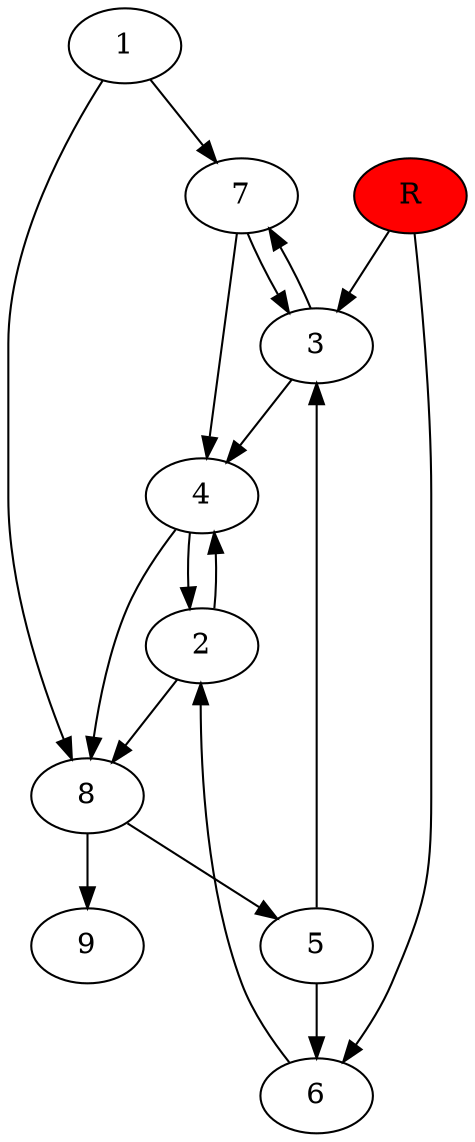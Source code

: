 digraph prb43024 {
	1
	2
	3
	4
	5
	6
	7
	8
	R [fillcolor="#ff0000" style=filled]
	1 -> 7
	1 -> 8
	2 -> 4
	2 -> 8
	3 -> 4
	3 -> 7
	4 -> 2
	4 -> 8
	5 -> 3
	5 -> 6
	6 -> 2
	7 -> 3
	7 -> 4
	8 -> 5
	8 -> 9
	R -> 3
	R -> 6
}
